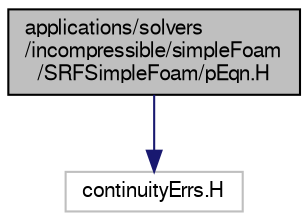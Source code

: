digraph "applications/solvers/incompressible/simpleFoam/SRFSimpleFoam/pEqn.H"
{
  bgcolor="transparent";
  edge [fontname="FreeSans",fontsize="10",labelfontname="FreeSans",labelfontsize="10"];
  node [fontname="FreeSans",fontsize="10",shape=record];
  Node0 [label="applications/solvers\l/incompressible/simpleFoam\l/SRFSimpleFoam/pEqn.H",height=0.2,width=0.4,color="black", fillcolor="grey75", style="filled", fontcolor="black"];
  Node0 -> Node1 [color="midnightblue",fontsize="10",style="solid",fontname="FreeSans"];
  Node1 [label="continuityErrs.H",height=0.2,width=0.4,color="grey75"];
}
